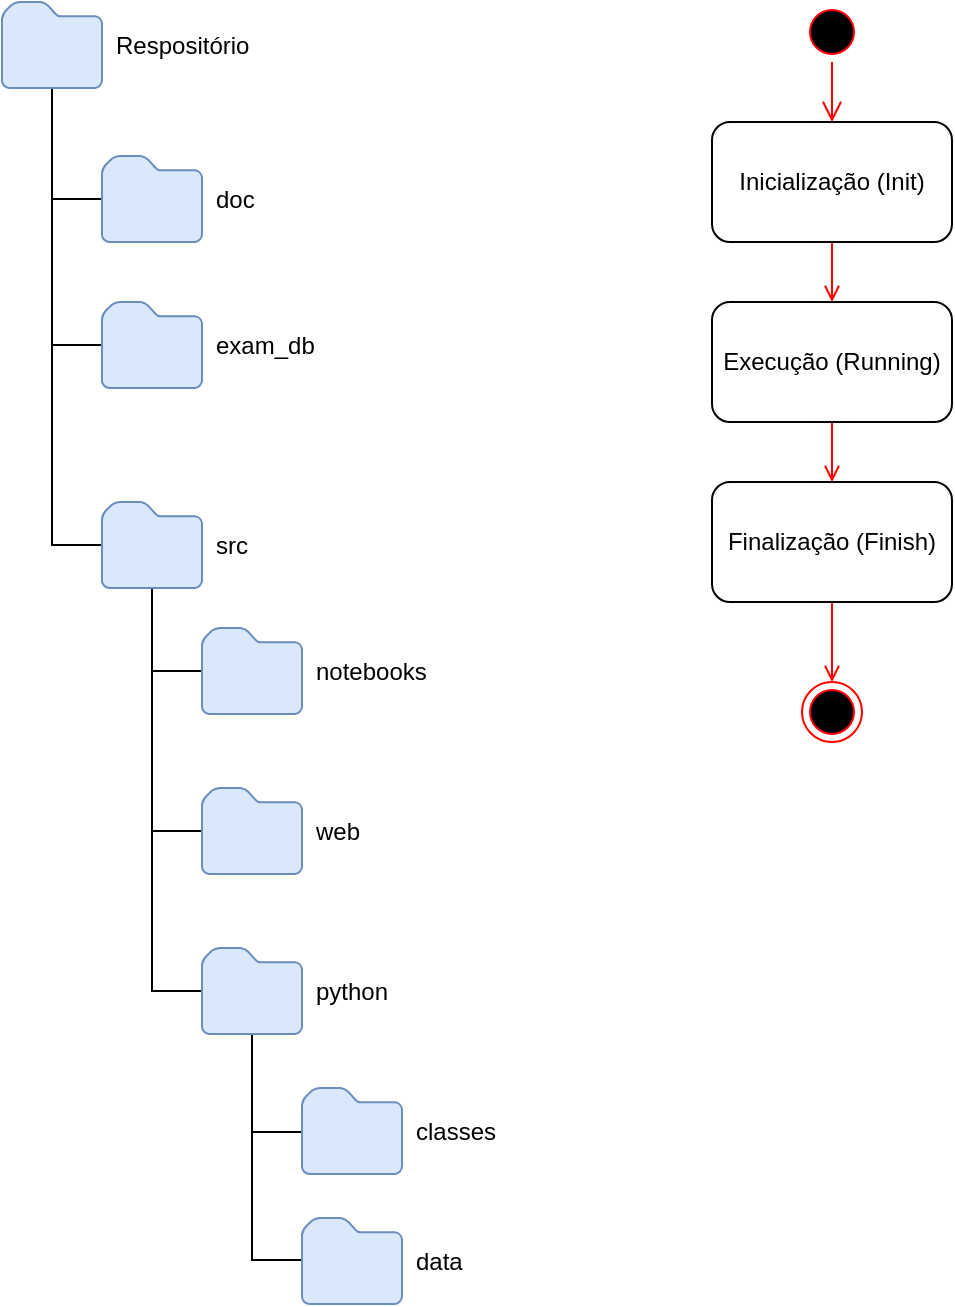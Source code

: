 <mxfile version="15.8.6" type="device"><diagram id="e5og3BB_cuB-agHMq9-9" name="Page-1"><mxGraphModel dx="1736" dy="936" grid="1" gridSize="10" guides="1" tooltips="1" connect="1" arrows="1" fold="1" page="1" pageScale="1" pageWidth="827" pageHeight="1169" math="0" shadow="0"><root><mxCell id="0"/><mxCell id="1" parent="0"/><mxCell id="W3stgKVBfCHnFU_e5XJX-21" style="edgeStyle=orthogonalEdgeStyle;rounded=0;orthogonalLoop=1;jettySize=auto;html=1;entryX=0;entryY=0.5;entryDx=0;entryDy=0;entryPerimeter=0;startArrow=none;startFill=0;endArrow=none;endFill=0;" edge="1" parent="1" source="W3stgKVBfCHnFU_e5XJX-1" target="W3stgKVBfCHnFU_e5XJX-2"><mxGeometry relative="1" as="geometry"/></mxCell><mxCell id="W3stgKVBfCHnFU_e5XJX-22" style="edgeStyle=orthogonalEdgeStyle;rounded=0;orthogonalLoop=1;jettySize=auto;html=1;entryX=0;entryY=0.5;entryDx=0;entryDy=0;entryPerimeter=0;startArrow=none;startFill=0;endArrow=none;endFill=0;" edge="1" parent="1" source="W3stgKVBfCHnFU_e5XJX-1" target="W3stgKVBfCHnFU_e5XJX-4"><mxGeometry relative="1" as="geometry"/></mxCell><mxCell id="W3stgKVBfCHnFU_e5XJX-36" style="edgeStyle=orthogonalEdgeStyle;rounded=0;orthogonalLoop=1;jettySize=auto;html=1;entryX=0;entryY=0.5;entryDx=0;entryDy=0;entryPerimeter=0;startArrow=none;startFill=0;endArrow=none;endFill=0;strokeColor=#000000;" edge="1" parent="1" source="W3stgKVBfCHnFU_e5XJX-1" target="W3stgKVBfCHnFU_e5XJX-35"><mxGeometry relative="1" as="geometry"/></mxCell><mxCell id="W3stgKVBfCHnFU_e5XJX-1" value="Respositório" style="sketch=0;aspect=fixed;pointerEvents=1;shadow=0;dashed=0;html=1;strokeColor=#6c8ebf;labelPosition=right;verticalLabelPosition=middle;verticalAlign=middle;align=left;fillColor=#dae8fc;shape=mxgraph.mscae.enterprise.folder;spacingLeft=5;" vertex="1" parent="1"><mxGeometry x="40" y="40" width="50" height="43" as="geometry"/></mxCell><mxCell id="W3stgKVBfCHnFU_e5XJX-2" value="exam_db" style="sketch=0;aspect=fixed;pointerEvents=1;shadow=0;dashed=0;html=1;strokeColor=#6c8ebf;labelPosition=right;verticalLabelPosition=middle;verticalAlign=middle;align=left;fillColor=#dae8fc;shape=mxgraph.mscae.enterprise.folder;spacingLeft=5;" vertex="1" parent="1"><mxGeometry x="90" y="190" width="50" height="43" as="geometry"/></mxCell><mxCell id="W3stgKVBfCHnFU_e5XJX-23" style="edgeStyle=orthogonalEdgeStyle;rounded=0;orthogonalLoop=1;jettySize=auto;html=1;entryX=0;entryY=0.5;entryDx=0;entryDy=0;entryPerimeter=0;startArrow=none;startFill=0;endArrow=none;endFill=0;" edge="1" parent="1" source="W3stgKVBfCHnFU_e5XJX-4" target="W3stgKVBfCHnFU_e5XJX-6"><mxGeometry relative="1" as="geometry"/></mxCell><mxCell id="W3stgKVBfCHnFU_e5XJX-24" style="edgeStyle=orthogonalEdgeStyle;rounded=0;orthogonalLoop=1;jettySize=auto;html=1;entryX=0;entryY=0.5;entryDx=0;entryDy=0;entryPerimeter=0;startArrow=none;startFill=0;endArrow=none;endFill=0;" edge="1" parent="1" source="W3stgKVBfCHnFU_e5XJX-4" target="W3stgKVBfCHnFU_e5XJX-8"><mxGeometry relative="1" as="geometry"/></mxCell><mxCell id="W3stgKVBfCHnFU_e5XJX-25" style="edgeStyle=orthogonalEdgeStyle;rounded=0;orthogonalLoop=1;jettySize=auto;html=1;entryX=0;entryY=0.5;entryDx=0;entryDy=0;entryPerimeter=0;startArrow=none;startFill=0;endArrow=none;endFill=0;" edge="1" parent="1" source="W3stgKVBfCHnFU_e5XJX-4" target="W3stgKVBfCHnFU_e5XJX-10"><mxGeometry relative="1" as="geometry"/></mxCell><mxCell id="W3stgKVBfCHnFU_e5XJX-4" value="src" style="sketch=0;aspect=fixed;pointerEvents=1;shadow=0;dashed=0;html=1;strokeColor=#6c8ebf;labelPosition=right;verticalLabelPosition=middle;verticalAlign=middle;align=left;fillColor=#dae8fc;shape=mxgraph.mscae.enterprise.folder;spacingLeft=5;" vertex="1" parent="1"><mxGeometry x="90" y="290" width="50" height="43" as="geometry"/></mxCell><mxCell id="W3stgKVBfCHnFU_e5XJX-6" value="notebooks" style="sketch=0;aspect=fixed;pointerEvents=1;shadow=0;dashed=0;html=1;strokeColor=#6c8ebf;labelPosition=right;verticalLabelPosition=middle;verticalAlign=middle;align=left;fillColor=#dae8fc;shape=mxgraph.mscae.enterprise.folder;spacingLeft=5;" vertex="1" parent="1"><mxGeometry x="140" y="353" width="50" height="43" as="geometry"/></mxCell><mxCell id="W3stgKVBfCHnFU_e5XJX-8" value="web" style="sketch=0;aspect=fixed;pointerEvents=1;shadow=0;dashed=0;html=1;strokeColor=#6c8ebf;labelPosition=right;verticalLabelPosition=middle;verticalAlign=middle;align=left;fillColor=#dae8fc;shape=mxgraph.mscae.enterprise.folder;spacingLeft=5;" vertex="1" parent="1"><mxGeometry x="140" y="433" width="50" height="43" as="geometry"/></mxCell><mxCell id="W3stgKVBfCHnFU_e5XJX-13" value="" style="edgeStyle=orthogonalEdgeStyle;rounded=0;orthogonalLoop=1;jettySize=auto;html=1;endArrow=none;endFill=0;exitX=0.5;exitY=1;exitDx=0;exitDy=0;exitPerimeter=0;" edge="1" parent="1" source="W3stgKVBfCHnFU_e5XJX-10" target="W3stgKVBfCHnFU_e5XJX-12"><mxGeometry relative="1" as="geometry"><Array as="points"><mxPoint x="165" y="605"/></Array></mxGeometry></mxCell><mxCell id="W3stgKVBfCHnFU_e5XJX-16" value="" style="edgeStyle=orthogonalEdgeStyle;rounded=0;orthogonalLoop=1;jettySize=auto;html=1;endArrow=none;endFill=0;" edge="1" parent="1" source="W3stgKVBfCHnFU_e5XJX-10" target="W3stgKVBfCHnFU_e5XJX-15"><mxGeometry relative="1" as="geometry"><Array as="points"><mxPoint x="165" y="669"/></Array></mxGeometry></mxCell><mxCell id="W3stgKVBfCHnFU_e5XJX-10" value="python" style="sketch=0;aspect=fixed;pointerEvents=1;shadow=0;dashed=0;html=1;strokeColor=#6c8ebf;labelPosition=right;verticalLabelPosition=middle;verticalAlign=middle;align=left;fillColor=#dae8fc;shape=mxgraph.mscae.enterprise.folder;spacingLeft=5;" vertex="1" parent="1"><mxGeometry x="140" y="513" width="50" height="43" as="geometry"/></mxCell><mxCell id="W3stgKVBfCHnFU_e5XJX-12" value="classes" style="sketch=0;aspect=fixed;pointerEvents=1;shadow=0;dashed=0;html=1;strokeColor=#6c8ebf;labelPosition=right;verticalLabelPosition=middle;verticalAlign=middle;align=left;fillColor=#dae8fc;shape=mxgraph.mscae.enterprise.folder;spacingLeft=5;" vertex="1" parent="1"><mxGeometry x="190" y="583" width="50" height="43" as="geometry"/></mxCell><mxCell id="W3stgKVBfCHnFU_e5XJX-15" value="data" style="sketch=0;aspect=fixed;pointerEvents=1;shadow=0;dashed=0;html=1;strokeColor=#6c8ebf;labelPosition=right;verticalLabelPosition=middle;verticalAlign=middle;align=left;fillColor=#dae8fc;shape=mxgraph.mscae.enterprise.folder;spacingLeft=5;" vertex="1" parent="1"><mxGeometry x="190" y="648" width="50" height="43" as="geometry"/></mxCell><mxCell id="W3stgKVBfCHnFU_e5XJX-26" value="" style="ellipse;html=1;shape=startState;fillColor=#000000;strokeColor=#ff0000;" vertex="1" parent="1"><mxGeometry x="440" y="40" width="30" height="30" as="geometry"/></mxCell><mxCell id="W3stgKVBfCHnFU_e5XJX-27" value="" style="edgeStyle=orthogonalEdgeStyle;html=1;verticalAlign=bottom;endArrow=open;endSize=8;strokeColor=#ff0000;rounded=0;" edge="1" source="W3stgKVBfCHnFU_e5XJX-26" parent="1" target="W3stgKVBfCHnFU_e5XJX-28"><mxGeometry relative="1" as="geometry"><mxPoint x="455" y="130" as="targetPoint"/></mxGeometry></mxCell><mxCell id="W3stgKVBfCHnFU_e5XJX-31" style="edgeStyle=orthogonalEdgeStyle;rounded=0;orthogonalLoop=1;jettySize=auto;html=1;entryX=0.5;entryY=0;entryDx=0;entryDy=0;startArrow=none;startFill=0;endArrow=open;endFill=0;strokeColor=#FF0000;" edge="1" parent="1" source="W3stgKVBfCHnFU_e5XJX-28" target="W3stgKVBfCHnFU_e5XJX-29"><mxGeometry relative="1" as="geometry"/></mxCell><mxCell id="W3stgKVBfCHnFU_e5XJX-28" value="Inicialização (Init)" style="rounded=1;whiteSpace=wrap;html=1;strokeColor=default;fillColor=default;" vertex="1" parent="1"><mxGeometry x="395" y="100" width="120" height="60" as="geometry"/></mxCell><mxCell id="W3stgKVBfCHnFU_e5XJX-32" style="edgeStyle=orthogonalEdgeStyle;rounded=0;orthogonalLoop=1;jettySize=auto;html=1;exitX=0.5;exitY=1;exitDx=0;exitDy=0;startArrow=none;startFill=0;endArrow=open;endFill=0;strokeColor=#FF0000;" edge="1" parent="1" source="W3stgKVBfCHnFU_e5XJX-29" target="W3stgKVBfCHnFU_e5XJX-30"><mxGeometry relative="1" as="geometry"/></mxCell><mxCell id="W3stgKVBfCHnFU_e5XJX-29" value="Execução (Running)" style="rounded=1;whiteSpace=wrap;html=1;strokeColor=default;fillColor=default;" vertex="1" parent="1"><mxGeometry x="395" y="190" width="120" height="60" as="geometry"/></mxCell><mxCell id="W3stgKVBfCHnFU_e5XJX-34" style="edgeStyle=orthogonalEdgeStyle;rounded=0;orthogonalLoop=1;jettySize=auto;html=1;entryX=0.5;entryY=0;entryDx=0;entryDy=0;startArrow=none;startFill=0;endArrow=open;endFill=0;strokeColor=#FF0000;" edge="1" parent="1" source="W3stgKVBfCHnFU_e5XJX-30" target="W3stgKVBfCHnFU_e5XJX-33"><mxGeometry relative="1" as="geometry"/></mxCell><mxCell id="W3stgKVBfCHnFU_e5XJX-30" value="Finalização (Finish)" style="rounded=1;whiteSpace=wrap;html=1;strokeColor=default;fillColor=default;" vertex="1" parent="1"><mxGeometry x="395" y="280" width="120" height="60" as="geometry"/></mxCell><mxCell id="W3stgKVBfCHnFU_e5XJX-33" value="" style="ellipse;html=1;shape=endState;fillColor=#000000;strokeColor=#ff0000;" vertex="1" parent="1"><mxGeometry x="440" y="380" width="30" height="30" as="geometry"/></mxCell><mxCell id="W3stgKVBfCHnFU_e5XJX-35" value="doc" style="sketch=0;aspect=fixed;pointerEvents=1;shadow=0;dashed=0;html=1;strokeColor=#6c8ebf;labelPosition=right;verticalLabelPosition=middle;verticalAlign=middle;align=left;fillColor=#dae8fc;shape=mxgraph.mscae.enterprise.folder;spacingLeft=5;" vertex="1" parent="1"><mxGeometry x="90" y="117" width="50" height="43" as="geometry"/></mxCell></root></mxGraphModel></diagram></mxfile>